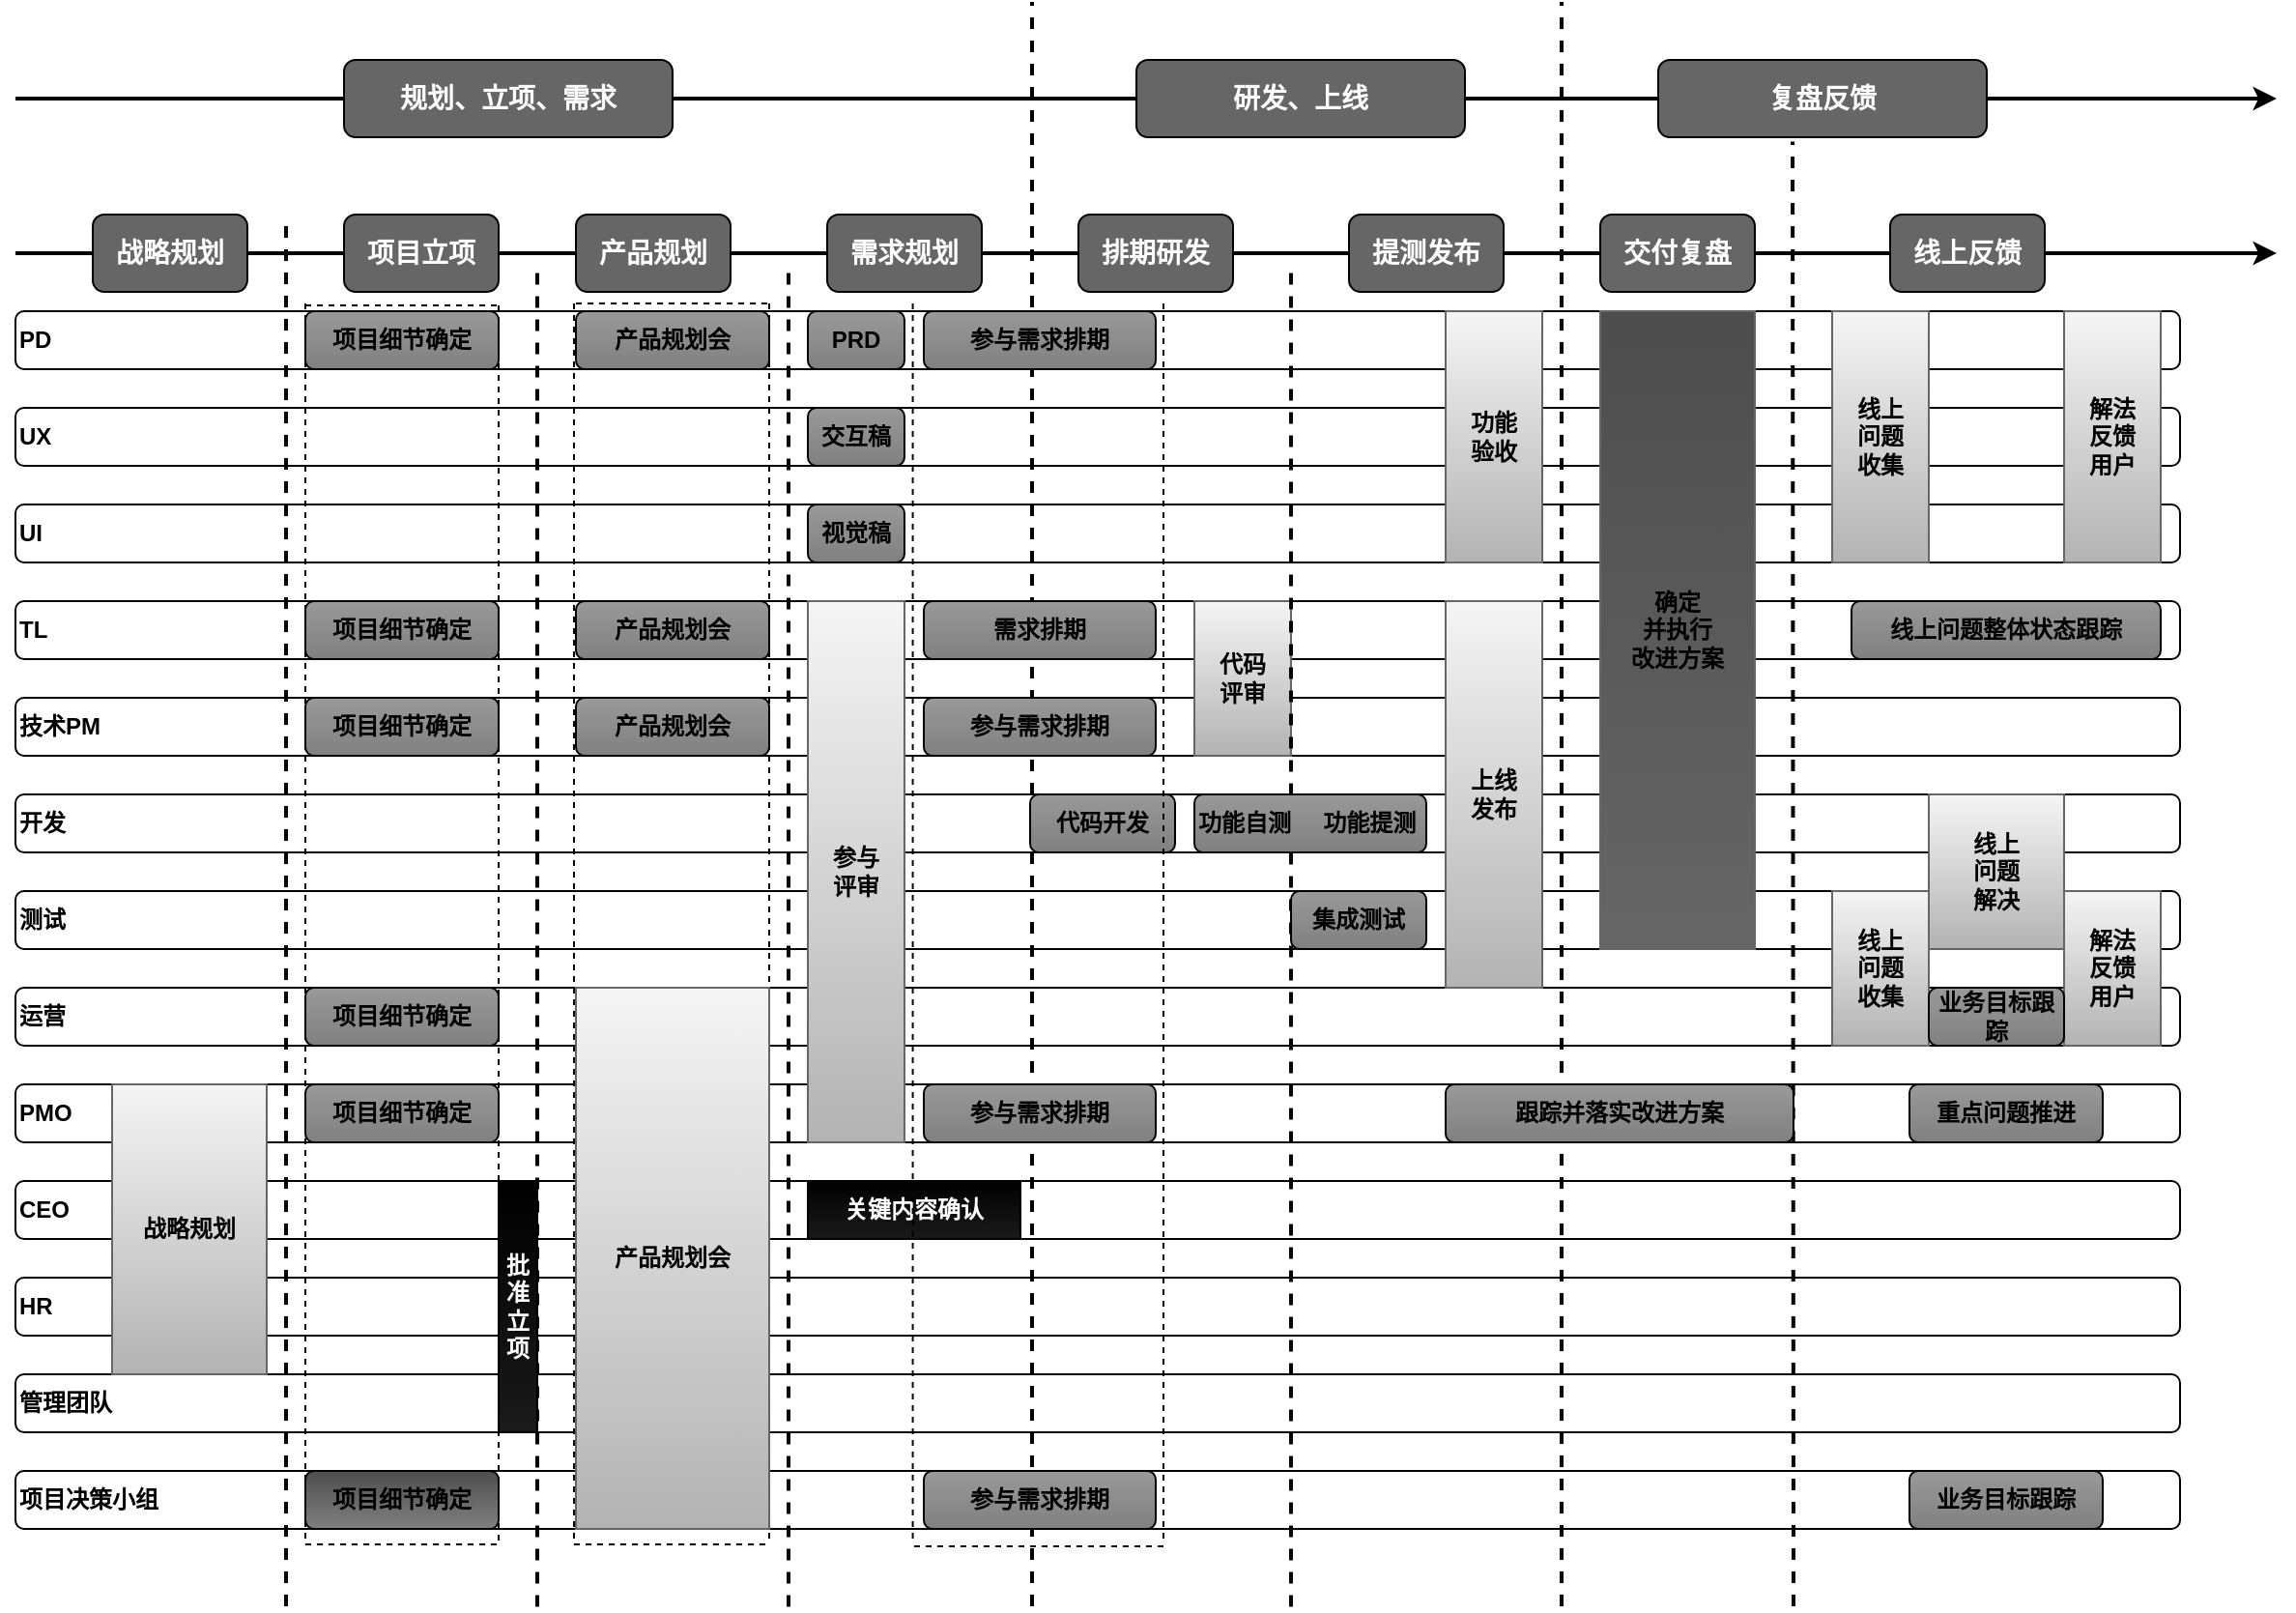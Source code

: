 <mxfile version="14.2.4" type="github">
  <diagram name="Page-1" id="9361dd3d-8414-5efd-6122-117bd74ce7a7">
    <mxGraphModel dx="1621" dy="1454" grid="1" gridSize="10" guides="1" tooltips="1" connect="1" arrows="1" fold="1" page="0" pageScale="1.5" pageWidth="826" pageHeight="1169" background="#ffffff" math="0" shadow="0">
      <root>
        <mxCell id="0" />
        <mxCell id="1" parent="0" />
        <mxCell id="-TK9tcclzxAQYpOmF-7F-209" value="" style="endArrow=classic;html=1;strokeColor=#000000;strokeWidth=2;" edge="1" parent="1">
          <mxGeometry width="50" height="50" relative="1" as="geometry">
            <mxPoint y="-620" as="sourcePoint" />
            <mxPoint x="1170" y="-620" as="targetPoint" />
          </mxGeometry>
        </mxCell>
        <mxCell id="-TK9tcclzxAQYpOmF-7F-151" value="" style="endArrow=classic;html=1;strokeColor=#000000;strokeWidth=2;" edge="1" parent="1">
          <mxGeometry width="50" height="50" relative="1" as="geometry">
            <mxPoint y="-540" as="sourcePoint" />
            <mxPoint x="1170" y="-540" as="targetPoint" />
          </mxGeometry>
        </mxCell>
        <mxCell id="-TK9tcclzxAQYpOmF-7F-131" value="" style="endArrow=none;html=1;strokeColor=#000000;strokeWidth=2;rounded=1;exitX=1;exitY=0.5;exitDx=0;exitDy=0;" edge="1" parent="1" source="-TK9tcclzxAQYpOmF-7F-140">
          <mxGeometry width="50" height="50" relative="1" as="geometry">
            <mxPoint x="270" y="-540" as="sourcePoint" />
            <mxPoint x="360" y="-540" as="targetPoint" />
          </mxGeometry>
        </mxCell>
        <mxCell id="-TK9tcclzxAQYpOmF-7F-89" value="&lt;b&gt;PD&lt;/b&gt;" style="rounded=1;whiteSpace=wrap;html=1;align=left;" vertex="1" parent="1">
          <mxGeometry y="-510" width="1120" height="30" as="geometry" />
        </mxCell>
        <mxCell id="-TK9tcclzxAQYpOmF-7F-90" value="&lt;b&gt;UX&lt;/b&gt;" style="rounded=1;whiteSpace=wrap;html=1;align=left;" vertex="1" parent="1">
          <mxGeometry y="-460" width="1120" height="30" as="geometry" />
        </mxCell>
        <mxCell id="-TK9tcclzxAQYpOmF-7F-91" value="&lt;b&gt;UI&lt;/b&gt;" style="rounded=1;whiteSpace=wrap;html=1;align=left;" vertex="1" parent="1">
          <mxGeometry y="-410" width="1120" height="30" as="geometry" />
        </mxCell>
        <mxCell id="-TK9tcclzxAQYpOmF-7F-92" value="&lt;b&gt;TL&lt;/b&gt;" style="rounded=1;whiteSpace=wrap;html=1;align=left;" vertex="1" parent="1">
          <mxGeometry y="-360" width="1120" height="30" as="geometry" />
        </mxCell>
        <mxCell id="-TK9tcclzxAQYpOmF-7F-93" value="&lt;b&gt;技术PM&lt;/b&gt;" style="rounded=1;whiteSpace=wrap;html=1;align=left;" vertex="1" parent="1">
          <mxGeometry y="-310" width="1120" height="30" as="geometry" />
        </mxCell>
        <mxCell id="-TK9tcclzxAQYpOmF-7F-94" value="&lt;b&gt;开发&lt;/b&gt;" style="rounded=1;whiteSpace=wrap;html=1;align=left;" vertex="1" parent="1">
          <mxGeometry y="-260" width="1120" height="30" as="geometry" />
        </mxCell>
        <mxCell id="-TK9tcclzxAQYpOmF-7F-95" value="&lt;b&gt;测试&lt;/b&gt;" style="rounded=1;whiteSpace=wrap;html=1;align=left;" vertex="1" parent="1">
          <mxGeometry y="-210" width="1120" height="30" as="geometry" />
        </mxCell>
        <mxCell id="-TK9tcclzxAQYpOmF-7F-96" value="&lt;b&gt;运营&lt;/b&gt;" style="rounded=1;whiteSpace=wrap;html=1;align=left;" vertex="1" parent="1">
          <mxGeometry y="-160" width="1120" height="30" as="geometry" />
        </mxCell>
        <mxCell id="-TK9tcclzxAQYpOmF-7F-97" value="&lt;b&gt;PMO&lt;/b&gt;" style="rounded=1;whiteSpace=wrap;html=1;align=left;" vertex="1" parent="1">
          <mxGeometry y="-110" width="1120" height="30" as="geometry" />
        </mxCell>
        <mxCell id="-TK9tcclzxAQYpOmF-7F-98" value="&lt;b&gt;CEO&lt;/b&gt;" style="rounded=1;whiteSpace=wrap;html=1;align=left;" vertex="1" parent="1">
          <mxGeometry y="-60" width="1120" height="30" as="geometry" />
        </mxCell>
        <mxCell id="-TK9tcclzxAQYpOmF-7F-99" value="&lt;b&gt;HR&lt;/b&gt;" style="rounded=1;whiteSpace=wrap;html=1;align=left;" vertex="1" parent="1">
          <mxGeometry y="-10" width="1120" height="30" as="geometry" />
        </mxCell>
        <mxCell id="-TK9tcclzxAQYpOmF-7F-100" value="&lt;b&gt;项目决策小组&lt;/b&gt;" style="rounded=1;whiteSpace=wrap;html=1;align=left;" vertex="1" parent="1">
          <mxGeometry y="90" width="1120" height="30" as="geometry" />
        </mxCell>
        <mxCell id="-TK9tcclzxAQYpOmF-7F-101" value="&lt;b&gt;管理团队&lt;/b&gt;" style="rounded=1;whiteSpace=wrap;html=1;align=left;" vertex="1" parent="1">
          <mxGeometry y="40" width="1120" height="30" as="geometry" />
        </mxCell>
        <mxCell id="-TK9tcclzxAQYpOmF-7F-135" value="&lt;b&gt;&lt;font color=&quot;#ffffff&quot; style=&quot;font-size: 14px&quot;&gt;战略规划&lt;/font&gt;&lt;/b&gt;" style="rounded=1;whiteSpace=wrap;html=1;fillColor=#666666;gradientColor=#666666;" vertex="1" parent="1">
          <mxGeometry x="40" y="-560" width="80" height="40" as="geometry" />
        </mxCell>
        <mxCell id="-TK9tcclzxAQYpOmF-7F-137" value="&lt;b&gt;&lt;font style=&quot;font-size: 14px&quot; color=&quot;#ffffff&quot;&gt;项目立项&lt;/font&gt;&lt;/b&gt;" style="rounded=1;whiteSpace=wrap;html=1;fillColor=#666666;gradientColor=#666666;" vertex="1" parent="1">
          <mxGeometry x="170" y="-560" width="80" height="40" as="geometry" />
        </mxCell>
        <mxCell id="-TK9tcclzxAQYpOmF-7F-140" value="&lt;b&gt;&lt;font style=&quot;font-size: 14px&quot; color=&quot;#ffffff&quot;&gt;产品规划&lt;/font&gt;&lt;/b&gt;" style="rounded=1;whiteSpace=wrap;html=1;fillColor=#666666;gradientColor=#666666;" vertex="1" parent="1">
          <mxGeometry x="290" y="-560" width="80" height="40" as="geometry" />
        </mxCell>
        <mxCell id="-TK9tcclzxAQYpOmF-7F-142" value="&lt;b&gt;&lt;font style=&quot;font-size: 14px&quot; color=&quot;#ffffff&quot;&gt;需求规划&lt;/font&gt;&lt;/b&gt;" style="rounded=1;whiteSpace=wrap;html=1;fillColor=#666666;gradientColor=#666666;" vertex="1" parent="1">
          <mxGeometry x="420" y="-560" width="80" height="40" as="geometry" />
        </mxCell>
        <mxCell id="-TK9tcclzxAQYpOmF-7F-144" value="&lt;b&gt;&lt;font style=&quot;font-size: 14px&quot; color=&quot;#ffffff&quot;&gt;排期研发&lt;/font&gt;&lt;/b&gt;" style="rounded=1;whiteSpace=wrap;html=1;fillColor=#666666;gradientColor=#666666;" vertex="1" parent="1">
          <mxGeometry x="550" y="-560" width="80" height="40" as="geometry" />
        </mxCell>
        <mxCell id="-TK9tcclzxAQYpOmF-7F-145" value="&lt;b&gt;&lt;font style=&quot;font-size: 14px&quot; color=&quot;#ffffff&quot;&gt;提测发布&lt;/font&gt;&lt;/b&gt;" style="rounded=1;whiteSpace=wrap;html=1;fillColor=#666666;gradientColor=#666666;" vertex="1" parent="1">
          <mxGeometry x="690" y="-560" width="80" height="40" as="geometry" />
        </mxCell>
        <mxCell id="-TK9tcclzxAQYpOmF-7F-146" value="&lt;b&gt;&lt;font style=&quot;font-size: 14px&quot; color=&quot;#ffffff&quot;&gt;交付复盘&lt;/font&gt;&lt;/b&gt;" style="rounded=1;whiteSpace=wrap;html=1;fillColor=#666666;gradientColor=#666666;" vertex="1" parent="1">
          <mxGeometry x="820" y="-560" width="80" height="40" as="geometry" />
        </mxCell>
        <mxCell id="-TK9tcclzxAQYpOmF-7F-147" value="&lt;b&gt;&lt;font style=&quot;font-size: 14px&quot; color=&quot;#ffffff&quot;&gt;线上反馈&lt;/font&gt;&lt;/b&gt;" style="rounded=1;whiteSpace=wrap;html=1;fillColor=#666666;gradientColor=#666666;" vertex="1" parent="1">
          <mxGeometry x="970" y="-560" width="80" height="40" as="geometry" />
        </mxCell>
        <mxCell id="-TK9tcclzxAQYpOmF-7F-148" value="&lt;b&gt;&lt;font style=&quot;font-size: 14px&quot; color=&quot;#ffffff&quot;&gt;规划、立项、需求&lt;/font&gt;&lt;/b&gt;" style="rounded=1;whiteSpace=wrap;html=1;fillColor=#666666;gradientColor=#666666;" vertex="1" parent="1">
          <mxGeometry x="170" y="-640" width="170" height="40" as="geometry" />
        </mxCell>
        <mxCell id="-TK9tcclzxAQYpOmF-7F-149" value="&lt;b&gt;&lt;font style=&quot;font-size: 14px&quot; color=&quot;#ffffff&quot;&gt;研发、上线&lt;/font&gt;&lt;/b&gt;" style="rounded=1;whiteSpace=wrap;html=1;fillColor=#666666;gradientColor=#666666;" vertex="1" parent="1">
          <mxGeometry x="580" y="-640" width="170" height="40" as="geometry" />
        </mxCell>
        <mxCell id="-TK9tcclzxAQYpOmF-7F-150" value="&lt;b&gt;&lt;font style=&quot;font-size: 14px&quot; color=&quot;#ffffff&quot;&gt;复盘反馈&lt;/font&gt;&lt;/b&gt;" style="rounded=1;whiteSpace=wrap;html=1;fillColor=#666666;gradientColor=#666666;" vertex="1" parent="1">
          <mxGeometry x="850" y="-640" width="170" height="40" as="geometry" />
        </mxCell>
        <mxCell id="-TK9tcclzxAQYpOmF-7F-152" value="" style="endArrow=none;dashed=1;html=1;strokeWidth=2;" edge="1" parent="1">
          <mxGeometry width="50" height="50" relative="1" as="geometry">
            <mxPoint x="140" y="160" as="sourcePoint" />
            <mxPoint x="140" y="-560" as="targetPoint" />
          </mxGeometry>
        </mxCell>
        <mxCell id="-TK9tcclzxAQYpOmF-7F-153" value="&lt;b&gt;战略规划&lt;/b&gt;" style="rounded=0;whiteSpace=wrap;html=1;fillColor=#f5f5f5;gradientColor=#b3b3b3;strokeColor=#666666;" vertex="1" parent="1">
          <mxGeometry x="50" y="-110" width="80" height="150" as="geometry" />
        </mxCell>
        <mxCell id="-TK9tcclzxAQYpOmF-7F-154" value="" style="endArrow=none;dashed=1;html=1;strokeWidth=1;entryX=1;entryY=1;entryDx=0;entryDy=0;" edge="1" parent="1">
          <mxGeometry width="50" height="50" relative="1" as="geometry">
            <mxPoint x="250" y="126" as="sourcePoint" />
            <mxPoint x="250" y="-514" as="targetPoint" />
          </mxGeometry>
        </mxCell>
        <mxCell id="-TK9tcclzxAQYpOmF-7F-155" value="" style="endArrow=none;dashed=1;html=1;strokeWidth=1;entryX=1;entryY=1;entryDx=0;entryDy=0;" edge="1" parent="1">
          <mxGeometry width="50" height="50" relative="1" as="geometry">
            <mxPoint x="150" y="125" as="sourcePoint" />
            <mxPoint x="150" y="-515" as="targetPoint" />
          </mxGeometry>
        </mxCell>
        <mxCell id="-TK9tcclzxAQYpOmF-7F-156" value="" style="endArrow=none;dashed=1;html=1;strokeWidth=1;" edge="1" parent="1">
          <mxGeometry width="50" height="50" relative="1" as="geometry">
            <mxPoint x="150" y="-513" as="sourcePoint" />
            <mxPoint x="250" y="-513" as="targetPoint" />
          </mxGeometry>
        </mxCell>
        <mxCell id="-TK9tcclzxAQYpOmF-7F-157" value="&lt;b&gt;项目细节确定&lt;/b&gt;" style="rounded=1;whiteSpace=wrap;html=1;fillColor=#999999;gradientColor=#808080;" vertex="1" parent="1">
          <mxGeometry x="150" y="-510" width="100" height="30" as="geometry" />
        </mxCell>
        <mxCell id="-TK9tcclzxAQYpOmF-7F-158" value="&lt;b&gt;项目细节确定&lt;/b&gt;" style="rounded=1;whiteSpace=wrap;html=1;fillColor=#999999;gradientColor=#808080;" vertex="1" parent="1">
          <mxGeometry x="150" y="-360" width="100" height="30" as="geometry" />
        </mxCell>
        <mxCell id="-TK9tcclzxAQYpOmF-7F-159" value="&lt;b&gt;项目细节确定&lt;/b&gt;" style="rounded=1;whiteSpace=wrap;html=1;fillColor=#999999;gradientColor=#808080;" vertex="1" parent="1">
          <mxGeometry x="150" y="-310" width="100" height="30" as="geometry" />
        </mxCell>
        <mxCell id="-TK9tcclzxAQYpOmF-7F-160" value="&lt;b&gt;项目细节确定&lt;/b&gt;" style="rounded=1;whiteSpace=wrap;html=1;fillColor=#999999;gradientColor=#808080;" vertex="1" parent="1">
          <mxGeometry x="150" y="-160" width="100" height="30" as="geometry" />
        </mxCell>
        <mxCell id="-TK9tcclzxAQYpOmF-7F-161" value="&lt;b&gt;项目细节确定&lt;/b&gt;" style="rounded=1;whiteSpace=wrap;html=1;fillColor=#999999;gradientColor=#808080;" vertex="1" parent="1">
          <mxGeometry x="150" y="-110" width="100" height="30" as="geometry" />
        </mxCell>
        <mxCell id="-TK9tcclzxAQYpOmF-7F-162" value="&lt;b&gt;项目细节确定&lt;/b&gt;" style="rounded=1;whiteSpace=wrap;html=1;gradientColor=#808080;fillColor=#4D4D4D;" vertex="1" parent="1">
          <mxGeometry x="150" y="90" width="100" height="30" as="geometry" />
        </mxCell>
        <mxCell id="-TK9tcclzxAQYpOmF-7F-163" value="" style="endArrow=none;dashed=1;html=1;strokeWidth=1;" edge="1" parent="1">
          <mxGeometry width="50" height="50" relative="1" as="geometry">
            <mxPoint x="150" y="128" as="sourcePoint" />
            <mxPoint x="250" y="128" as="targetPoint" />
          </mxGeometry>
        </mxCell>
        <mxCell id="-TK9tcclzxAQYpOmF-7F-164" value="" style="endArrow=none;dashed=1;html=1;strokeWidth=2;exitX=0.125;exitY=1.34;exitDx=0;exitDy=0;exitPerimeter=0;" edge="1" parent="1">
          <mxGeometry width="50" height="50" relative="1" as="geometry">
            <mxPoint x="270" y="160.2" as="sourcePoint" />
            <mxPoint x="270" y="-530" as="targetPoint" />
          </mxGeometry>
        </mxCell>
        <mxCell id="-TK9tcclzxAQYpOmF-7F-166" value="&lt;b&gt;&lt;font color=&quot;#ffffff&quot;&gt;批准立项&lt;/font&gt;&lt;/b&gt;" style="rounded=0;whiteSpace=wrap;html=1;gradientColor=#1A1A1A;fillColor=#000000;" vertex="1" parent="1">
          <mxGeometry x="250" y="-60" width="20" height="130" as="geometry" />
        </mxCell>
        <mxCell id="-TK9tcclzxAQYpOmF-7F-167" value="&lt;b&gt;产品规划会&lt;/b&gt;" style="rounded=1;whiteSpace=wrap;html=1;fillColor=#999999;gradientColor=#808080;" vertex="1" parent="1">
          <mxGeometry x="290" y="-510" width="100" height="30" as="geometry" />
        </mxCell>
        <mxCell id="-TK9tcclzxAQYpOmF-7F-168" value="" style="endArrow=none;dashed=1;html=1;strokeWidth=2;exitX=0.125;exitY=1.34;exitDx=0;exitDy=0;exitPerimeter=0;" edge="1" parent="1">
          <mxGeometry width="50" height="50" relative="1" as="geometry">
            <mxPoint x="400" y="160.2" as="sourcePoint" />
            <mxPoint x="400" y="-530" as="targetPoint" />
          </mxGeometry>
        </mxCell>
        <mxCell id="-TK9tcclzxAQYpOmF-7F-169" value="" style="endArrow=none;dashed=1;html=1;strokeWidth=1;entryX=1;entryY=1;entryDx=0;entryDy=0;" edge="1" parent="1">
          <mxGeometry width="50" height="50" relative="1" as="geometry">
            <mxPoint x="390" y="125" as="sourcePoint" />
            <mxPoint x="390" y="-515" as="targetPoint" />
          </mxGeometry>
        </mxCell>
        <mxCell id="-TK9tcclzxAQYpOmF-7F-170" value="" style="endArrow=none;dashed=1;html=1;strokeWidth=1;" edge="1" parent="1">
          <mxGeometry width="50" height="50" relative="1" as="geometry">
            <mxPoint x="290" y="-514" as="sourcePoint" />
            <mxPoint x="390" y="-514" as="targetPoint" />
          </mxGeometry>
        </mxCell>
        <mxCell id="-TK9tcclzxAQYpOmF-7F-171" value="" style="endArrow=none;dashed=1;html=1;strokeWidth=1;entryX=1;entryY=1;entryDx=0;entryDy=0;" edge="1" parent="1">
          <mxGeometry width="50" height="50" relative="1" as="geometry">
            <mxPoint x="289" y="125" as="sourcePoint" />
            <mxPoint x="289" y="-515" as="targetPoint" />
          </mxGeometry>
        </mxCell>
        <mxCell id="-TK9tcclzxAQYpOmF-7F-172" value="&lt;b&gt;产品规划会&lt;/b&gt;" style="rounded=1;whiteSpace=wrap;html=1;fillColor=#999999;gradientColor=#808080;" vertex="1" parent="1">
          <mxGeometry x="290" y="-360" width="100" height="30" as="geometry" />
        </mxCell>
        <mxCell id="-TK9tcclzxAQYpOmF-7F-173" value="&lt;b&gt;产品规划会&lt;/b&gt;" style="rounded=1;whiteSpace=wrap;html=1;fillColor=#999999;gradientColor=#808080;" vertex="1" parent="1">
          <mxGeometry x="290" y="-310" width="100" height="30" as="geometry" />
        </mxCell>
        <mxCell id="-TK9tcclzxAQYpOmF-7F-174" value="&lt;b&gt;产品规划会&lt;/b&gt;" style="rounded=0;whiteSpace=wrap;html=1;fillColor=#f5f5f5;gradientColor=#b3b3b3;strokeColor=#666666;" vertex="1" parent="1">
          <mxGeometry x="290" y="-160" width="100" height="280" as="geometry" />
        </mxCell>
        <mxCell id="-TK9tcclzxAQYpOmF-7F-175" value="" style="endArrow=none;dashed=1;html=1;strokeWidth=1;" edge="1" parent="1">
          <mxGeometry width="50" height="50" relative="1" as="geometry">
            <mxPoint x="289" y="128" as="sourcePoint" />
            <mxPoint x="389" y="128" as="targetPoint" />
          </mxGeometry>
        </mxCell>
        <mxCell id="-TK9tcclzxAQYpOmF-7F-176" value="" style="endArrow=none;dashed=1;html=1;strokeWidth=2;" edge="1" parent="1">
          <mxGeometry width="50" height="50" relative="1" as="geometry">
            <mxPoint x="526" y="160" as="sourcePoint" />
            <mxPoint x="526" y="-670" as="targetPoint" />
          </mxGeometry>
        </mxCell>
        <mxCell id="-TK9tcclzxAQYpOmF-7F-177" value="&lt;b&gt;PRD&lt;/b&gt;" style="rounded=1;whiteSpace=wrap;html=1;fillColor=#999999;gradientColor=#808080;" vertex="1" parent="1">
          <mxGeometry x="410" y="-510" width="50" height="30" as="geometry" />
        </mxCell>
        <mxCell id="-TK9tcclzxAQYpOmF-7F-178" value="&lt;b&gt;参与需求排期&lt;/b&gt;" style="rounded=1;whiteSpace=wrap;html=1;fillColor=#999999;gradientColor=#808080;" vertex="1" parent="1">
          <mxGeometry x="470" y="-510" width="120" height="30" as="geometry" />
        </mxCell>
        <mxCell id="-TK9tcclzxAQYpOmF-7F-179" value="&lt;b&gt;交互稿&lt;/b&gt;" style="rounded=1;whiteSpace=wrap;html=1;fillColor=#999999;gradientColor=#808080;" vertex="1" parent="1">
          <mxGeometry x="410" y="-460" width="50" height="30" as="geometry" />
        </mxCell>
        <mxCell id="-TK9tcclzxAQYpOmF-7F-180" value="&lt;b&gt;视觉稿&lt;/b&gt;" style="rounded=1;whiteSpace=wrap;html=1;fillColor=#999999;gradientColor=#808080;" vertex="1" parent="1">
          <mxGeometry x="410" y="-410" width="50" height="30" as="geometry" />
        </mxCell>
        <mxCell id="-TK9tcclzxAQYpOmF-7F-181" value="&lt;b&gt;参与&lt;br&gt;评审&lt;/b&gt;" style="rounded=0;whiteSpace=wrap;html=1;fillColor=#f5f5f5;gradientColor=#b3b3b3;strokeColor=#666666;" vertex="1" parent="1">
          <mxGeometry x="410" y="-360" width="50" height="280" as="geometry" />
        </mxCell>
        <mxCell id="-TK9tcclzxAQYpOmF-7F-182" value="&lt;b&gt;&lt;font color=&quot;#ffffff&quot;&gt;关键内容确认&lt;/font&gt;&lt;/b&gt;" style="rounded=0;whiteSpace=wrap;html=1;gradientColor=#1A1A1A;fillColor=#000000;" vertex="1" parent="1">
          <mxGeometry x="410" y="-60" width="110" height="30" as="geometry" />
        </mxCell>
        <mxCell id="-TK9tcclzxAQYpOmF-7F-183" value="&lt;b&gt;需求排期&lt;/b&gt;" style="rounded=1;whiteSpace=wrap;html=1;fillColor=#999999;gradientColor=#808080;" vertex="1" parent="1">
          <mxGeometry x="470" y="-360" width="120" height="30" as="geometry" />
        </mxCell>
        <mxCell id="-TK9tcclzxAQYpOmF-7F-184" value="&lt;b&gt;参与需求排期&lt;/b&gt;" style="rounded=1;whiteSpace=wrap;html=1;fillColor=#999999;gradientColor=#808080;" vertex="1" parent="1">
          <mxGeometry x="470" y="-310" width="120" height="30" as="geometry" />
        </mxCell>
        <mxCell id="-TK9tcclzxAQYpOmF-7F-185" value="&lt;b&gt;参与需求排期&lt;/b&gt;" style="rounded=1;whiteSpace=wrap;html=1;fillColor=#999999;gradientColor=#808080;" vertex="1" parent="1">
          <mxGeometry x="470" y="-110" width="120" height="30" as="geometry" />
        </mxCell>
        <mxCell id="-TK9tcclzxAQYpOmF-7F-186" value="&lt;b&gt;参与需求排期&lt;/b&gt;" style="rounded=1;whiteSpace=wrap;html=1;fillColor=#999999;gradientColor=#808080;" vertex="1" parent="1">
          <mxGeometry x="470" y="90" width="120" height="30" as="geometry" />
        </mxCell>
        <mxCell id="-TK9tcclzxAQYpOmF-7F-188" value="&lt;b&gt;代码&lt;br&gt;评审&lt;/b&gt;" style="rounded=0;whiteSpace=wrap;html=1;fillColor=#f5f5f5;gradientColor=#b3b3b3;strokeColor=#666666;" vertex="1" parent="1">
          <mxGeometry x="610" y="-360" width="50" height="80" as="geometry" />
        </mxCell>
        <mxCell id="-TK9tcclzxAQYpOmF-7F-189" value="" style="endArrow=none;dashed=1;html=1;strokeWidth=2;exitX=0.125;exitY=1.34;exitDx=0;exitDy=0;exitPerimeter=0;" edge="1" parent="1">
          <mxGeometry width="50" height="50" relative="1" as="geometry">
            <mxPoint x="660" y="160.2" as="sourcePoint" />
            <mxPoint x="660" y="-530" as="targetPoint" />
          </mxGeometry>
        </mxCell>
        <mxCell id="-TK9tcclzxAQYpOmF-7F-190" value="&lt;b&gt;代码开发&lt;/b&gt;" style="rounded=1;whiteSpace=wrap;html=1;fillColor=#999999;gradientColor=#808080;" vertex="1" parent="1">
          <mxGeometry x="525" y="-260" width="75" height="30" as="geometry" />
        </mxCell>
        <mxCell id="-TK9tcclzxAQYpOmF-7F-192" value="&lt;b&gt;功能自测&amp;nbsp; &amp;nbsp; &amp;nbsp;功能提测&lt;/b&gt;" style="rounded=1;whiteSpace=wrap;html=1;fillColor=#999999;gradientColor=#808080;align=left;" vertex="1" parent="1">
          <mxGeometry x="610" y="-260" width="120" height="30" as="geometry" />
        </mxCell>
        <mxCell id="-TK9tcclzxAQYpOmF-7F-193" value="&lt;b&gt;功能&lt;br&gt;验收&lt;/b&gt;" style="rounded=0;whiteSpace=wrap;html=1;fillColor=#f5f5f5;gradientColor=#b3b3b3;strokeColor=#666666;" vertex="1" parent="1">
          <mxGeometry x="740" y="-510" width="50" height="130" as="geometry" />
        </mxCell>
        <mxCell id="-TK9tcclzxAQYpOmF-7F-194" value="" style="endArrow=none;dashed=1;html=1;strokeWidth=2;" edge="1" parent="1">
          <mxGeometry width="50" height="50" relative="1" as="geometry">
            <mxPoint x="800" y="160" as="sourcePoint" />
            <mxPoint x="800" y="-670" as="targetPoint" />
          </mxGeometry>
        </mxCell>
        <mxCell id="-TK9tcclzxAQYpOmF-7F-195" value="&lt;b&gt;上线&lt;br&gt;发布&lt;/b&gt;" style="rounded=0;whiteSpace=wrap;html=1;fillColor=#f5f5f5;gradientColor=#b3b3b3;strokeColor=#666666;" vertex="1" parent="1">
          <mxGeometry x="740" y="-360" width="50" height="200" as="geometry" />
        </mxCell>
        <mxCell id="-TK9tcclzxAQYpOmF-7F-196" value="&lt;b&gt;集成测试&lt;/b&gt;" style="rounded=1;whiteSpace=wrap;html=1;fillColor=#999999;gradientColor=#808080;" vertex="1" parent="1">
          <mxGeometry x="660" y="-210" width="70" height="30" as="geometry" />
        </mxCell>
        <mxCell id="-TK9tcclzxAQYpOmF-7F-197" value="" style="endArrow=none;dashed=1;html=1;strokeWidth=2;entryX=0.409;entryY=1.055;entryDx=0;entryDy=0;entryPerimeter=0;" edge="1" parent="1" target="-TK9tcclzxAQYpOmF-7F-150">
          <mxGeometry width="50" height="50" relative="1" as="geometry">
            <mxPoint x="920" y="160" as="sourcePoint" />
            <mxPoint x="920" y="-560" as="targetPoint" />
          </mxGeometry>
        </mxCell>
        <mxCell id="-TK9tcclzxAQYpOmF-7F-198" value="&lt;b&gt;确定&lt;br&gt;并执行&lt;br&gt;改进方案&lt;/b&gt;" style="rounded=0;whiteSpace=wrap;html=1;strokeColor=#666666;gradientColor=#666666;fillColor=#4D4D4D;" vertex="1" parent="1">
          <mxGeometry x="820" y="-510" width="80" height="330" as="geometry" />
        </mxCell>
        <mxCell id="-TK9tcclzxAQYpOmF-7F-199" value="&lt;b&gt;跟踪并落实改进方案&lt;/b&gt;" style="rounded=1;whiteSpace=wrap;html=1;fillColor=#999999;gradientColor=#808080;align=center;" vertex="1" parent="1">
          <mxGeometry x="740" y="-110" width="180" height="30" as="geometry" />
        </mxCell>
        <mxCell id="-TK9tcclzxAQYpOmF-7F-200" value="&lt;b&gt;线上&lt;br&gt;问题&lt;br&gt;收集&lt;/b&gt;" style="rounded=0;whiteSpace=wrap;html=1;fillColor=#f5f5f5;gradientColor=#b3b3b3;strokeColor=#666666;" vertex="1" parent="1">
          <mxGeometry x="940" y="-510" width="50" height="130" as="geometry" />
        </mxCell>
        <mxCell id="-TK9tcclzxAQYpOmF-7F-201" value="&lt;b&gt;解法&lt;br&gt;反馈&lt;br&gt;用户&lt;/b&gt;" style="rounded=0;whiteSpace=wrap;html=1;fillColor=#f5f5f5;gradientColor=#b3b3b3;strokeColor=#666666;" vertex="1" parent="1">
          <mxGeometry x="1060" y="-510" width="50" height="130" as="geometry" />
        </mxCell>
        <mxCell id="-TK9tcclzxAQYpOmF-7F-202" value="&lt;b&gt;线上问题整体状态跟踪&lt;/b&gt;" style="rounded=1;whiteSpace=wrap;html=1;fillColor=#999999;gradientColor=#808080;" vertex="1" parent="1">
          <mxGeometry x="950" y="-360" width="160" height="30" as="geometry" />
        </mxCell>
        <mxCell id="-TK9tcclzxAQYpOmF-7F-203" value="&lt;b&gt;线上&lt;br&gt;问题&lt;br&gt;收集&lt;/b&gt;" style="rounded=0;whiteSpace=wrap;html=1;fillColor=#f5f5f5;gradientColor=#b3b3b3;strokeColor=#666666;" vertex="1" parent="1">
          <mxGeometry x="940" y="-210" width="50" height="80" as="geometry" />
        </mxCell>
        <mxCell id="-TK9tcclzxAQYpOmF-7F-204" value="&lt;b&gt;解法&lt;br&gt;反馈&lt;br&gt;用户&lt;/b&gt;" style="rounded=0;whiteSpace=wrap;html=1;fillColor=#f5f5f5;gradientColor=#b3b3b3;strokeColor=#666666;" vertex="1" parent="1">
          <mxGeometry x="1060" y="-210" width="50" height="80" as="geometry" />
        </mxCell>
        <mxCell id="-TK9tcclzxAQYpOmF-7F-205" value="&lt;b&gt;业务目标跟踪&lt;/b&gt;" style="rounded=1;whiteSpace=wrap;html=1;fillColor=#999999;gradientColor=#808080;" vertex="1" parent="1">
          <mxGeometry x="990" y="-160" width="70" height="30" as="geometry" />
        </mxCell>
        <mxCell id="-TK9tcclzxAQYpOmF-7F-206" value="&lt;b&gt;线上&lt;br&gt;问题&lt;br&gt;解决&lt;br&gt;&lt;/b&gt;" style="rounded=0;whiteSpace=wrap;html=1;fillColor=#f5f5f5;gradientColor=#b3b3b3;strokeColor=#666666;" vertex="1" parent="1">
          <mxGeometry x="990" y="-260" width="70" height="80" as="geometry" />
        </mxCell>
        <mxCell id="-TK9tcclzxAQYpOmF-7F-207" value="&lt;b&gt;重点问题推进&lt;/b&gt;" style="rounded=1;whiteSpace=wrap;html=1;fillColor=#999999;gradientColor=#808080;" vertex="1" parent="1">
          <mxGeometry x="980" y="-110" width="100" height="30" as="geometry" />
        </mxCell>
        <mxCell id="-TK9tcclzxAQYpOmF-7F-208" value="&lt;b&gt;业务目标跟踪&lt;/b&gt;" style="rounded=1;whiteSpace=wrap;html=1;fillColor=#999999;gradientColor=#808080;" vertex="1" parent="1">
          <mxGeometry x="980" y="90" width="100" height="30" as="geometry" />
        </mxCell>
        <mxCell id="-TK9tcclzxAQYpOmF-7F-210" value="" style="endArrow=none;dashed=1;html=1;strokeWidth=1;entryX=1;entryY=1;entryDx=0;entryDy=0;" edge="1" parent="1">
          <mxGeometry width="50" height="50" relative="1" as="geometry">
            <mxPoint x="464.29" y="125" as="sourcePoint" />
            <mxPoint x="464.29" y="-515" as="targetPoint" />
          </mxGeometry>
        </mxCell>
        <mxCell id="-TK9tcclzxAQYpOmF-7F-211" value="" style="endArrow=none;dashed=1;html=1;strokeWidth=1;entryX=1;entryY=1;entryDx=0;entryDy=0;" edge="1" parent="1">
          <mxGeometry width="50" height="50" relative="1" as="geometry">
            <mxPoint x="594" y="125" as="sourcePoint" />
            <mxPoint x="594" y="-515" as="targetPoint" />
          </mxGeometry>
        </mxCell>
        <mxCell id="-TK9tcclzxAQYpOmF-7F-212" value="" style="endArrow=none;dashed=1;html=1;strokeWidth=1;" edge="1" parent="1">
          <mxGeometry width="50" height="50" relative="1" as="geometry">
            <mxPoint x="465" y="129" as="sourcePoint" />
            <mxPoint x="595" y="129" as="targetPoint" />
          </mxGeometry>
        </mxCell>
      </root>
    </mxGraphModel>
  </diagram>
</mxfile>
